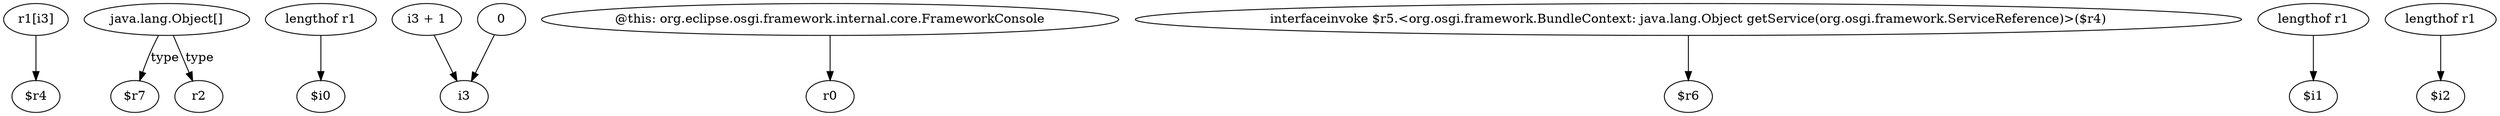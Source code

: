 digraph g {
0[label="r1[i3]"]
1[label="$r4"]
0->1[label=""]
2[label="java.lang.Object[]"]
3[label="$r7"]
2->3[label="type"]
4[label="r2"]
2->4[label="type"]
5[label="lengthof r1"]
6[label="$i0"]
5->6[label=""]
7[label="i3 + 1"]
8[label="i3"]
7->8[label=""]
9[label="@this: org.eclipse.osgi.framework.internal.core.FrameworkConsole"]
10[label="r0"]
9->10[label=""]
11[label="interfaceinvoke $r5.<org.osgi.framework.BundleContext: java.lang.Object getService(org.osgi.framework.ServiceReference)>($r4)"]
12[label="$r6"]
11->12[label=""]
13[label="lengthof r1"]
14[label="$i1"]
13->14[label=""]
15[label="lengthof r1"]
16[label="$i2"]
15->16[label=""]
17[label="0"]
17->8[label=""]
}